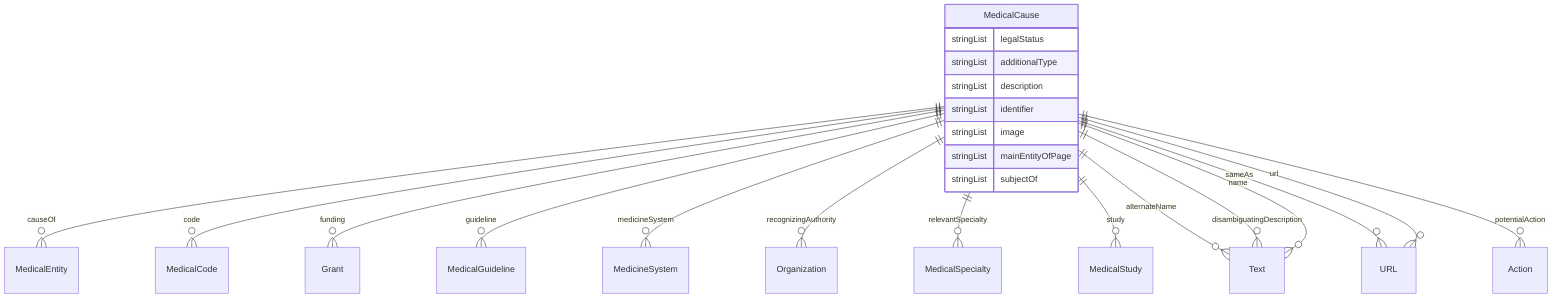erDiagram
MedicalCause {
    stringList legalStatus  
    stringList additionalType  
    stringList description  
    stringList identifier  
    stringList image  
    stringList mainEntityOfPage  
    stringList subjectOf  
}

MedicalCause ||--}o MedicalEntity : "causeOf"
MedicalCause ||--}o MedicalCode : "code"
MedicalCause ||--}o Grant : "funding"
MedicalCause ||--}o MedicalGuideline : "guideline"
MedicalCause ||--}o MedicineSystem : "medicineSystem"
MedicalCause ||--}o Organization : "recognizingAuthority"
MedicalCause ||--}o MedicalSpecialty : "relevantSpecialty"
MedicalCause ||--}o MedicalStudy : "study"
MedicalCause ||--}o Text : "alternateName"
MedicalCause ||--}o Text : "disambiguatingDescription"
MedicalCause ||--}o Text : "name"
MedicalCause ||--}o URL : "sameAs"
MedicalCause ||--}o Action : "potentialAction"
MedicalCause ||--}o URL : "url"